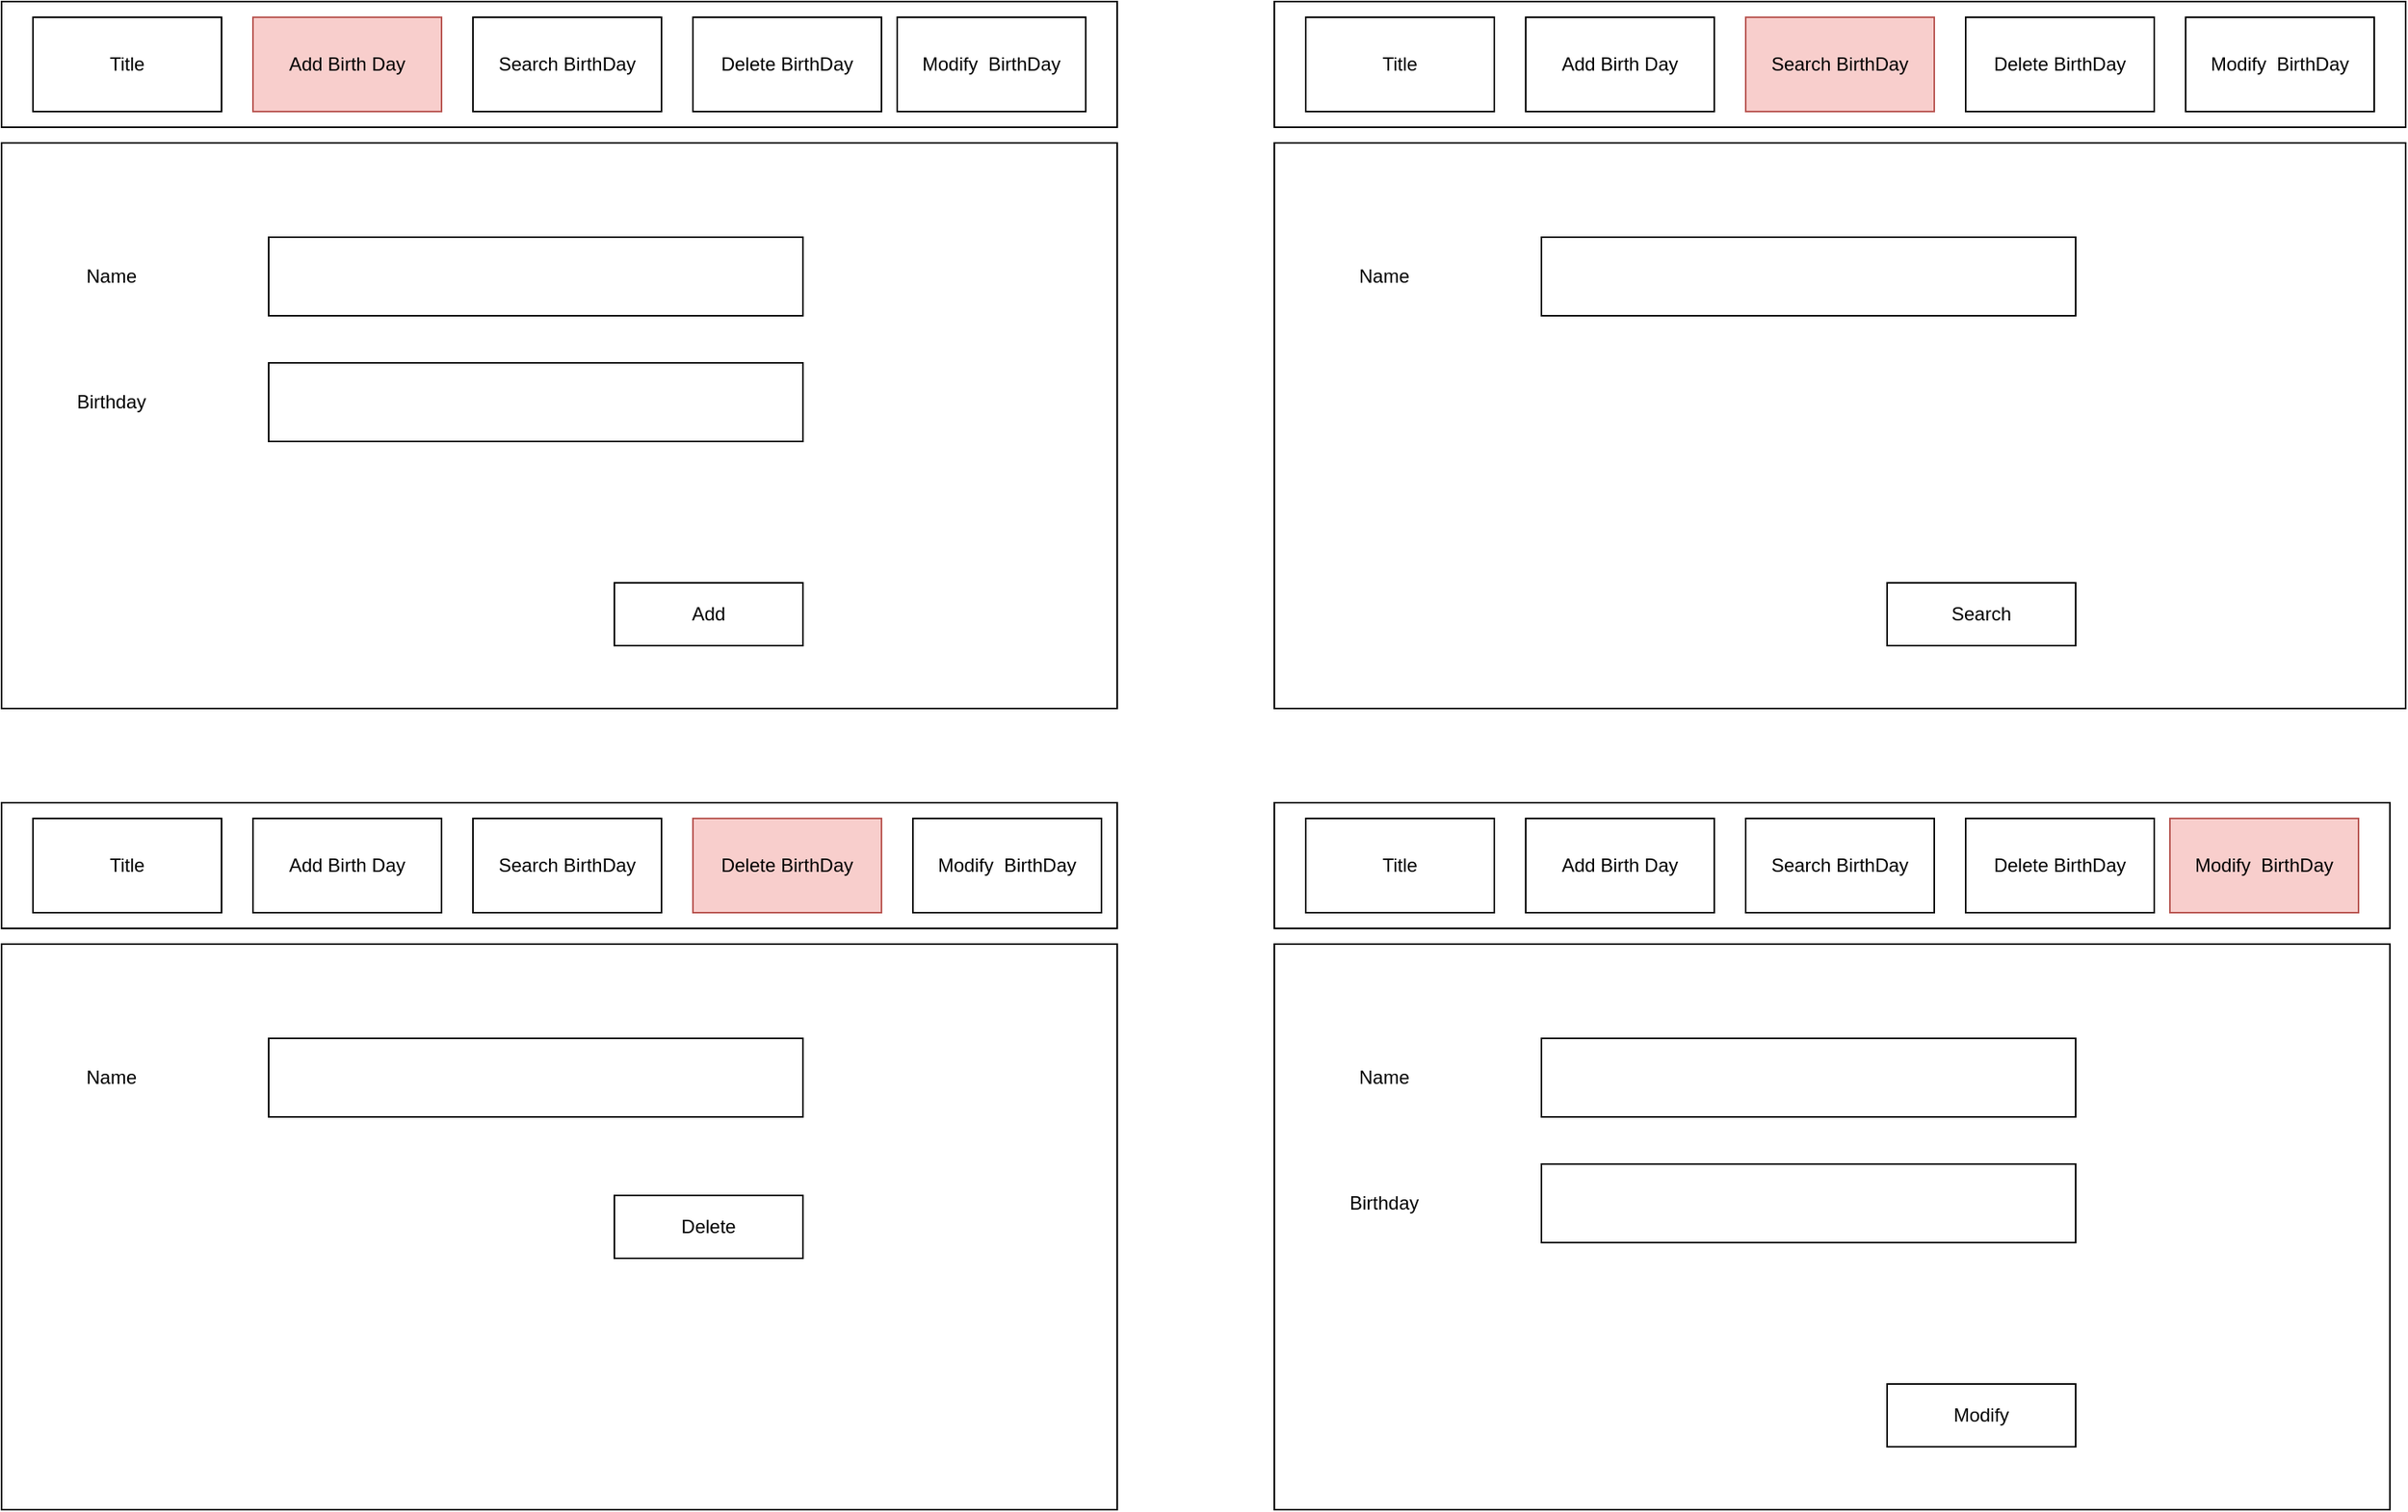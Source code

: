 <mxfile version="14.9.6" type="device" pages="2"><diagram id="4Lbpa2YQ3OvIpG5HvN-0" name="wire_frame"><mxGraphModel dx="1398" dy="616" grid="1" gridSize="10" guides="1" tooltips="1" connect="1" arrows="1" fold="1" page="1" pageScale="1" pageWidth="5000" pageHeight="12000" math="0" shadow="0"><root><mxCell id="0"/><mxCell id="1" parent="0"/><mxCell id="3XXcHScoVPjFVunLkdU--1" value="" style="rounded=0;whiteSpace=wrap;html=1;" parent="1" vertex="1"><mxGeometry x="80" y="40" width="710" height="80" as="geometry"/></mxCell><mxCell id="3XXcHScoVPjFVunLkdU--2" value="Title" style="rounded=0;whiteSpace=wrap;html=1;" parent="1" vertex="1"><mxGeometry x="100" y="50" width="120" height="60" as="geometry"/></mxCell><mxCell id="3XXcHScoVPjFVunLkdU--3" value="Add Birth Day" style="rounded=0;whiteSpace=wrap;html=1;fillColor=#f8cecc;strokeColor=#b85450;" parent="1" vertex="1"><mxGeometry x="240" y="50" width="120" height="60" as="geometry"/></mxCell><mxCell id="3XXcHScoVPjFVunLkdU--4" value="Search BirthDay" style="rounded=0;whiteSpace=wrap;html=1;" parent="1" vertex="1"><mxGeometry x="380" y="50" width="120" height="60" as="geometry"/></mxCell><mxCell id="3XXcHScoVPjFVunLkdU--5" value="" style="rounded=0;whiteSpace=wrap;html=1;" parent="1" vertex="1"><mxGeometry x="80" y="130" width="710" height="360" as="geometry"/></mxCell><mxCell id="3XXcHScoVPjFVunLkdU--6" value="" style="rounded=0;whiteSpace=wrap;html=1;" parent="1" vertex="1"><mxGeometry x="250" y="190" width="340" height="50" as="geometry"/></mxCell><mxCell id="3XXcHScoVPjFVunLkdU--7" value="Name" style="text;html=1;strokeColor=none;fillColor=none;align=center;verticalAlign=middle;whiteSpace=wrap;rounded=0;" parent="1" vertex="1"><mxGeometry x="130" y="205" width="40" height="20" as="geometry"/></mxCell><mxCell id="3XXcHScoVPjFVunLkdU--8" value="" style="rounded=0;whiteSpace=wrap;html=1;" parent="1" vertex="1"><mxGeometry x="250" y="270" width="340" height="50" as="geometry"/></mxCell><mxCell id="3XXcHScoVPjFVunLkdU--9" value="Birthday" style="text;html=1;strokeColor=none;fillColor=none;align=center;verticalAlign=middle;whiteSpace=wrap;rounded=0;" parent="1" vertex="1"><mxGeometry x="130" y="285" width="40" height="20" as="geometry"/></mxCell><mxCell id="3XXcHScoVPjFVunLkdU--10" value="Add" style="rounded=0;whiteSpace=wrap;html=1;" parent="1" vertex="1"><mxGeometry x="470" y="410" width="120" height="40" as="geometry"/></mxCell><mxCell id="3XXcHScoVPjFVunLkdU--11" value="" style="rounded=0;whiteSpace=wrap;html=1;" parent="1" vertex="1"><mxGeometry x="890" y="40" width="720" height="80" as="geometry"/></mxCell><mxCell id="3XXcHScoVPjFVunLkdU--12" value="Title" style="rounded=0;whiteSpace=wrap;html=1;" parent="1" vertex="1"><mxGeometry x="910" y="50" width="120" height="60" as="geometry"/></mxCell><mxCell id="3XXcHScoVPjFVunLkdU--13" value="Add Birth Day" style="rounded=0;whiteSpace=wrap;html=1;" parent="1" vertex="1"><mxGeometry x="1050" y="50" width="120" height="60" as="geometry"/></mxCell><mxCell id="3XXcHScoVPjFVunLkdU--14" value="Search BirthDay" style="rounded=0;whiteSpace=wrap;html=1;fillColor=#f8cecc;strokeColor=#b85450;" parent="1" vertex="1"><mxGeometry x="1190" y="50" width="120" height="60" as="geometry"/></mxCell><mxCell id="3XXcHScoVPjFVunLkdU--15" value="" style="rounded=0;whiteSpace=wrap;html=1;" parent="1" vertex="1"><mxGeometry x="890" y="130" width="720" height="360" as="geometry"/></mxCell><mxCell id="3XXcHScoVPjFVunLkdU--16" value="" style="rounded=0;whiteSpace=wrap;html=1;" parent="1" vertex="1"><mxGeometry x="1060" y="190" width="340" height="50" as="geometry"/></mxCell><mxCell id="3XXcHScoVPjFVunLkdU--17" value="Name" style="text;html=1;strokeColor=none;fillColor=none;align=center;verticalAlign=middle;whiteSpace=wrap;rounded=0;" parent="1" vertex="1"><mxGeometry x="940" y="205" width="40" height="20" as="geometry"/></mxCell><mxCell id="3XXcHScoVPjFVunLkdU--20" value="Search" style="rounded=0;whiteSpace=wrap;html=1;" parent="1" vertex="1"><mxGeometry x="1280" y="410" width="120" height="40" as="geometry"/></mxCell><mxCell id="3XXcHScoVPjFVunLkdU--21" value="Delete BirthDay" style="rounded=0;whiteSpace=wrap;html=1;" parent="1" vertex="1"><mxGeometry x="520" y="50" width="120" height="60" as="geometry"/></mxCell><mxCell id="3XXcHScoVPjFVunLkdU--22" value="Delete BirthDay" style="rounded=0;whiteSpace=wrap;html=1;" parent="1" vertex="1"><mxGeometry x="1330" y="50" width="120" height="60" as="geometry"/></mxCell><mxCell id="3XXcHScoVPjFVunLkdU--26" value="" style="rounded=0;whiteSpace=wrap;html=1;" parent="1" vertex="1"><mxGeometry x="80" y="550" width="710" height="80" as="geometry"/></mxCell><mxCell id="3XXcHScoVPjFVunLkdU--27" value="Title" style="rounded=0;whiteSpace=wrap;html=1;" parent="1" vertex="1"><mxGeometry x="100" y="560" width="120" height="60" as="geometry"/></mxCell><mxCell id="3XXcHScoVPjFVunLkdU--28" value="Add Birth Day" style="rounded=0;whiteSpace=wrap;html=1;" parent="1" vertex="1"><mxGeometry x="240" y="560" width="120" height="60" as="geometry"/></mxCell><mxCell id="3XXcHScoVPjFVunLkdU--29" value="Search BirthDay" style="rounded=0;whiteSpace=wrap;html=1;" parent="1" vertex="1"><mxGeometry x="380" y="560" width="120" height="60" as="geometry"/></mxCell><mxCell id="3XXcHScoVPjFVunLkdU--30" value="" style="rounded=0;whiteSpace=wrap;html=1;" parent="1" vertex="1"><mxGeometry x="80" y="640" width="710" height="360" as="geometry"/></mxCell><mxCell id="3XXcHScoVPjFVunLkdU--31" value="" style="rounded=0;whiteSpace=wrap;html=1;" parent="1" vertex="1"><mxGeometry x="250" y="700" width="340" height="50" as="geometry"/></mxCell><mxCell id="3XXcHScoVPjFVunLkdU--32" value="Name" style="text;html=1;strokeColor=none;fillColor=none;align=center;verticalAlign=middle;whiteSpace=wrap;rounded=0;" parent="1" vertex="1"><mxGeometry x="130" y="715" width="40" height="20" as="geometry"/></mxCell><mxCell id="3XXcHScoVPjFVunLkdU--35" value="Delete" style="rounded=0;whiteSpace=wrap;html=1;" parent="1" vertex="1"><mxGeometry x="470" y="800" width="120" height="40" as="geometry"/></mxCell><mxCell id="3XXcHScoVPjFVunLkdU--36" value="Delete BirthDay" style="rounded=0;whiteSpace=wrap;html=1;fillColor=#f8cecc;strokeColor=#b85450;" parent="1" vertex="1"><mxGeometry x="520" y="560" width="120" height="60" as="geometry"/></mxCell><mxCell id="3XXcHScoVPjFVunLkdU--39" value="Modify&amp;nbsp; BirthDay" style="rounded=0;whiteSpace=wrap;html=1;" parent="1" vertex="1"><mxGeometry x="650" y="50" width="120" height="60" as="geometry"/></mxCell><mxCell id="3XXcHScoVPjFVunLkdU--41" value="Modify&amp;nbsp; BirthDay" style="rounded=0;whiteSpace=wrap;html=1;" parent="1" vertex="1"><mxGeometry x="1470" y="50" width="120" height="60" as="geometry"/></mxCell><mxCell id="3XXcHScoVPjFVunLkdU--42" value="Modify&amp;nbsp; BirthDay" style="rounded=0;whiteSpace=wrap;html=1;" parent="1" vertex="1"><mxGeometry x="660" y="560" width="120" height="60" as="geometry"/></mxCell><mxCell id="3XXcHScoVPjFVunLkdU--43" value="" style="rounded=0;whiteSpace=wrap;html=1;" parent="1" vertex="1"><mxGeometry x="890" y="550" width="710" height="80" as="geometry"/></mxCell><mxCell id="3XXcHScoVPjFVunLkdU--44" value="Title" style="rounded=0;whiteSpace=wrap;html=1;" parent="1" vertex="1"><mxGeometry x="910" y="560" width="120" height="60" as="geometry"/></mxCell><mxCell id="3XXcHScoVPjFVunLkdU--45" value="Add Birth Day" style="rounded=0;whiteSpace=wrap;html=1;" parent="1" vertex="1"><mxGeometry x="1050" y="560" width="120" height="60" as="geometry"/></mxCell><mxCell id="3XXcHScoVPjFVunLkdU--46" value="Search BirthDay" style="rounded=0;whiteSpace=wrap;html=1;" parent="1" vertex="1"><mxGeometry x="1190" y="560" width="120" height="60" as="geometry"/></mxCell><mxCell id="3XXcHScoVPjFVunLkdU--47" value="" style="rounded=0;whiteSpace=wrap;html=1;" parent="1" vertex="1"><mxGeometry x="890" y="640" width="710" height="360" as="geometry"/></mxCell><mxCell id="3XXcHScoVPjFVunLkdU--48" value="" style="rounded=0;whiteSpace=wrap;html=1;" parent="1" vertex="1"><mxGeometry x="1060" y="700" width="340" height="50" as="geometry"/></mxCell><mxCell id="3XXcHScoVPjFVunLkdU--49" value="Name" style="text;html=1;strokeColor=none;fillColor=none;align=center;verticalAlign=middle;whiteSpace=wrap;rounded=0;" parent="1" vertex="1"><mxGeometry x="940" y="715" width="40" height="20" as="geometry"/></mxCell><mxCell id="3XXcHScoVPjFVunLkdU--50" value="" style="rounded=0;whiteSpace=wrap;html=1;" parent="1" vertex="1"><mxGeometry x="1060" y="780" width="340" height="50" as="geometry"/></mxCell><mxCell id="3XXcHScoVPjFVunLkdU--51" value="Birthday" style="text;html=1;strokeColor=none;fillColor=none;align=center;verticalAlign=middle;whiteSpace=wrap;rounded=0;" parent="1" vertex="1"><mxGeometry x="940" y="795" width="40" height="20" as="geometry"/></mxCell><mxCell id="3XXcHScoVPjFVunLkdU--52" value="Modify" style="rounded=0;whiteSpace=wrap;html=1;" parent="1" vertex="1"><mxGeometry x="1280" y="920" width="120" height="40" as="geometry"/></mxCell><mxCell id="3XXcHScoVPjFVunLkdU--53" value="Delete BirthDay" style="rounded=0;whiteSpace=wrap;html=1;" parent="1" vertex="1"><mxGeometry x="1330" y="560" width="120" height="60" as="geometry"/></mxCell><mxCell id="3XXcHScoVPjFVunLkdU--54" value="Modify&amp;nbsp; BirthDay" style="rounded=0;whiteSpace=wrap;html=1;fillColor=#f8cecc;strokeColor=#b85450;" parent="1" vertex="1"><mxGeometry x="1460" y="560" width="120" height="60" as="geometry"/></mxCell></root></mxGraphModel></diagram><diagram id="HtWpiH7rhUxNxWLxXoOi" name="Page-2"><mxGraphModel dx="1398" dy="759" grid="1" gridSize="10" guides="1" tooltips="1" connect="1" arrows="1" fold="1" page="1" pageScale="1" pageWidth="5000" pageHeight="12000" math="0" shadow="0"><root><mxCell id="u3RPEhN6PQqXjQqeOdRb-0"/><mxCell id="u3RPEhN6PQqXjQqeOdRb-1" parent="u3RPEhN6PQqXjQqeOdRb-0"/><mxCell id="u3RPEhN6PQqXjQqeOdRb-2" value="Birthday &lt;br&gt;Manager" style="ellipse;shape=cloud;whiteSpace=wrap;html=1;" vertex="1" parent="u3RPEhN6PQqXjQqeOdRb-1"><mxGeometry x="80" y="20" width="120" height="80" as="geometry"/></mxCell></root></mxGraphModel></diagram></mxfile>